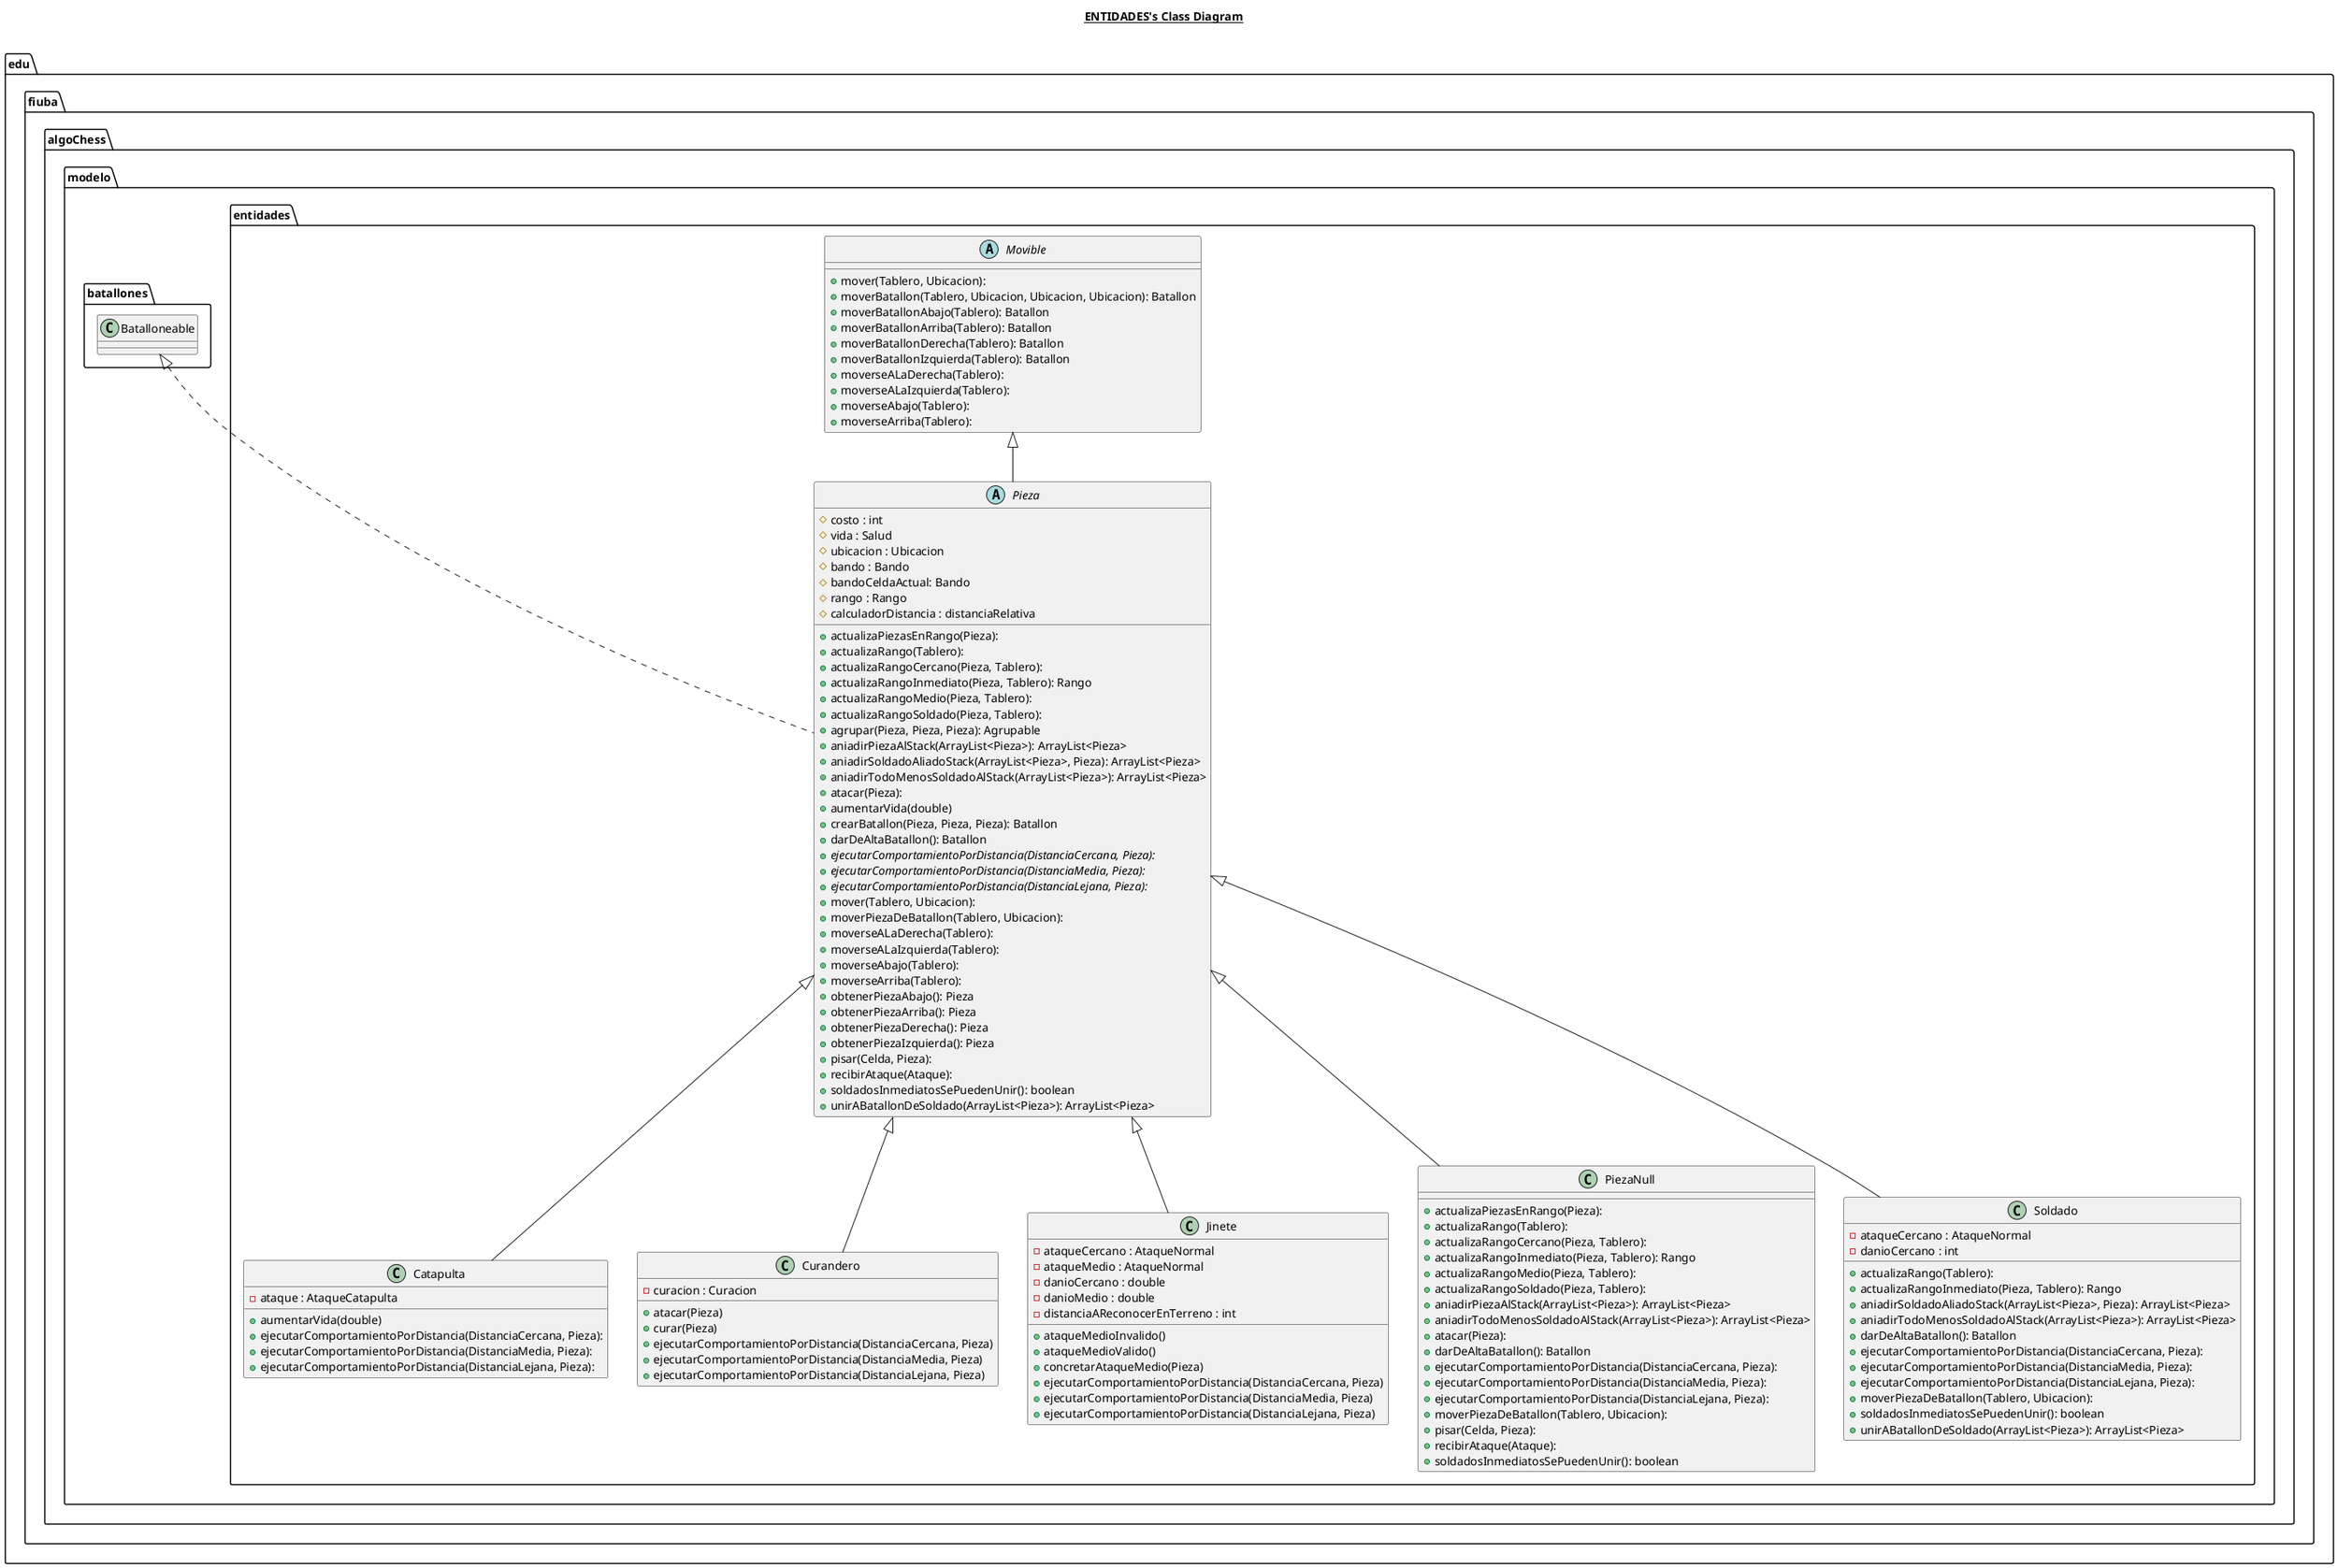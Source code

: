 @startuml

title __ENTIDADES's Class Diagram__\n


      class edu.fiuba.algoChess.modelo.entidades.Catapulta {
          - ataque : AtaqueCatapulta
          + aumentarVida(double)
          + ejecutarComportamientoPorDistancia(DistanciaCercana, Pieza):
          + ejecutarComportamientoPorDistancia(DistanciaMedia, Pieza):
          + ejecutarComportamientoPorDistancia(DistanciaLejana, Pieza):
      }

      class edu.fiuba.algoChess.modelo.entidades.Curandero {
          - curacion : Curacion
          + atacar(Pieza)
          + curar(Pieza)
          + ejecutarComportamientoPorDistancia(DistanciaCercana, Pieza)
          + ejecutarComportamientoPorDistancia(DistanciaMedia, Pieza)
          + ejecutarComportamientoPorDistancia(DistanciaLejana, Pieza)
      }

      class edu.fiuba.algoChess.modelo.entidades.Jinete {
          - ataqueCercano : AtaqueNormal
          - ataqueMedio : AtaqueNormal
          - danioCercano : double
          - danioMedio : double
          - distanciaAReconocerEnTerreno : int
          + ataqueMedioInvalido()
          + ataqueMedioValido()
          + concretarAtaqueMedio(Pieza)
          + ejecutarComportamientoPorDistancia(DistanciaCercana, Pieza)
          + ejecutarComportamientoPorDistancia(DistanciaMedia, Pieza)
          + ejecutarComportamientoPorDistancia(DistanciaLejana, Pieza)
      }

      abstract class edu.fiuba.algoChess.modelo.entidades.Movible {
          + mover(Tablero, Ubicacion):
          + moverBatallon(Tablero, Ubicacion, Ubicacion, Ubicacion): Batallon
          + moverBatallonAbajo(Tablero): Batallon
          + moverBatallonArriba(Tablero): Batallon
          + moverBatallonDerecha(Tablero): Batallon
          + moverBatallonIzquierda(Tablero): Batallon
          + moverseALaDerecha(Tablero):
          + moverseALaIzquierda(Tablero):
          + moverseAbajo(Tablero):
          + moverseArriba(Tablero):
      }

      abstract class edu.fiuba.algoChess.modelo.entidades.Pieza {
          # costo : int
          # vida : Salud
          # ubicacion : Ubicacion
          # bando : Bando
          # bandoCeldaActual: Bando
          # rango : Rango
          # calculadorDistancia : distanciaRelativa
          + actualizaPiezasEnRango(Pieza):
          + actualizaRango(Tablero):
          + actualizaRangoCercano(Pieza, Tablero):
          + actualizaRangoInmediato(Pieza, Tablero): Rango
          + actualizaRangoMedio(Pieza, Tablero):
          + actualizaRangoSoldado(Pieza, Tablero):
          + agrupar(Pieza, Pieza, Pieza): Agrupable
          + aniadirPiezaAlStack(ArrayList<Pieza>): ArrayList<Pieza>
          + aniadirSoldadoAliadoStack(ArrayList<Pieza>, Pieza): ArrayList<Pieza>
          + aniadirTodoMenosSoldadoAlStack(ArrayList<Pieza>): ArrayList<Pieza>
          + atacar(Pieza):
          + aumentarVida(double)
          + crearBatallon(Pieza, Pieza, Pieza): Batallon
          + darDeAltaBatallon(): Batallon
          {abstract} + ejecutarComportamientoPorDistancia(DistanciaCercana, Pieza):
          {abstract} + ejecutarComportamientoPorDistancia(DistanciaMedia, Pieza):
          {abstract} + ejecutarComportamientoPorDistancia(DistanciaLejana, Pieza):
          + mover(Tablero, Ubicacion):
          + moverPiezaDeBatallon(Tablero, Ubicacion):
          + moverseALaDerecha(Tablero):
          + moverseALaIzquierda(Tablero):
          + moverseAbajo(Tablero):
          + moverseArriba(Tablero):
          + obtenerPiezaAbajo(): Pieza
          + obtenerPiezaArriba(): Pieza
          + obtenerPiezaDerecha(): Pieza
          + obtenerPiezaIzquierda(): Pieza
          + pisar(Celda, Pieza):
          + recibirAtaque(Ataque):
          + soldadosInmediatosSePuedenUnir(): boolean
          + unirABatallonDeSoldado(ArrayList<Pieza>): ArrayList<Pieza>
      }

      class edu.fiuba.algoChess.modelo.entidades.PiezaNull {
          + actualizaPiezasEnRango(Pieza):
          + actualizaRango(Tablero):
          + actualizaRangoCercano(Pieza, Tablero):
          + actualizaRangoInmediato(Pieza, Tablero): Rango
          + actualizaRangoMedio(Pieza, Tablero):
          + actualizaRangoSoldado(Pieza, Tablero):
          + aniadirPiezaAlStack(ArrayList<Pieza>): ArrayList<Pieza>
          + aniadirTodoMenosSoldadoAlStack(ArrayList<Pieza>): ArrayList<Pieza>
          + atacar(Pieza):
          + darDeAltaBatallon(): Batallon
          + ejecutarComportamientoPorDistancia(DistanciaCercana, Pieza):
          + ejecutarComportamientoPorDistancia(DistanciaMedia, Pieza):
          + ejecutarComportamientoPorDistancia(DistanciaLejana, Pieza):
          + moverPiezaDeBatallon(Tablero, Ubicacion):
          + pisar(Celda, Pieza):
          + recibirAtaque(Ataque):
          + soldadosInmediatosSePuedenUnir(): boolean
      }

      class edu.fiuba.algoChess.modelo.entidades.Soldado {
          - ataqueCercano : AtaqueNormal
          - danioCercano : int
          + actualizaRango(Tablero):
          + actualizaRangoInmediato(Pieza, Tablero): Rango
          + aniadirSoldadoAliadoStack(ArrayList<Pieza>, Pieza): ArrayList<Pieza>
          + aniadirTodoMenosSoldadoAlStack(ArrayList<Pieza>): ArrayList<Pieza>
          + darDeAltaBatallon(): Batallon
          + ejecutarComportamientoPorDistancia(DistanciaCercana, Pieza):
          + ejecutarComportamientoPorDistancia(DistanciaMedia, Pieza):
          + ejecutarComportamientoPorDistancia(DistanciaLejana, Pieza):
          + moverPiezaDeBatallon(Tablero, Ubicacion):
          + soldadosInmediatosSePuedenUnir(): boolean
          + unirABatallonDeSoldado(ArrayList<Pieza>): ArrayList<Pieza>
      }

  edu.fiuba.algoChess.modelo.entidades.Catapulta -up-|> edu.fiuba.algoChess.modelo.entidades.Pieza
  edu.fiuba.algoChess.modelo.entidades.Curandero -up-|> edu.fiuba.algoChess.modelo.entidades.Pieza
  edu.fiuba.algoChess.modelo.entidades.Jinete -up-|> edu.fiuba.algoChess.modelo.entidades.Pieza
  edu.fiuba.algoChess.modelo.entidades.Pieza .up.|> edu.fiuba.algoChess.modelo.batallones.Batalloneable
  edu.fiuba.algoChess.modelo.entidades.Pieza -up-|> edu.fiuba.algoChess.modelo.entidades.Movible
  edu.fiuba.algoChess.modelo.entidades.PiezaNull -up-|> edu.fiuba.algoChess.modelo.entidades.Pieza
  edu.fiuba.algoChess.modelo.entidades.Soldado -up-|> edu.fiuba.algoChess.modelo.entidades.Pieza


@enduml
